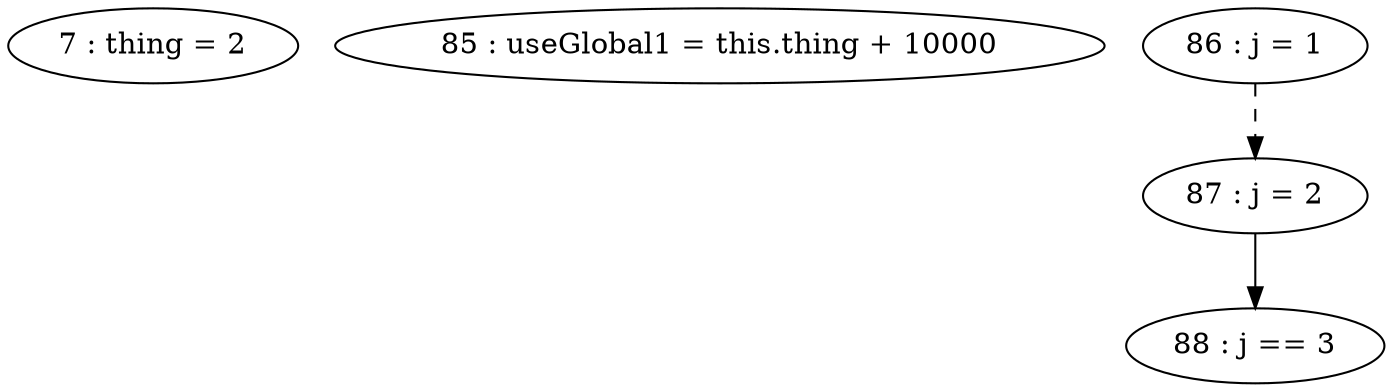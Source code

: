 digraph G {
"7 : thing = 2"
"85 : useGlobal1 = this.thing + 10000"
"86 : j = 1"
"86 : j = 1" -> "87 : j = 2" [style=dashed]
"87 : j = 2"
"87 : j = 2" -> "88 : j == 3"
"88 : j == 3"
}